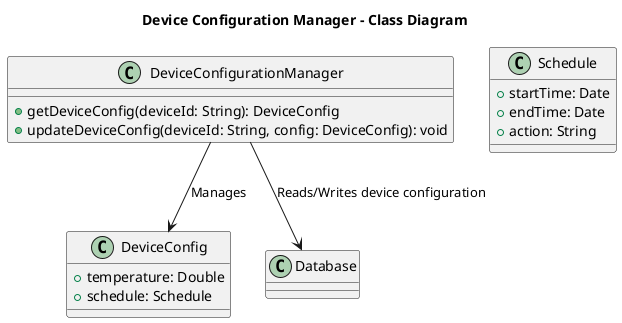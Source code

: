 @startuml
title Device Configuration Manager - Class Diagram

class DeviceConfigurationManager {
  +getDeviceConfig(deviceId: String): DeviceConfig
  +updateDeviceConfig(deviceId: String, config: DeviceConfig): void
}

class DeviceConfig {
  +temperature: Double
  +schedule: Schedule
}

class Schedule {
  +startTime: Date
  +endTime: Date
  +action: String
}

DeviceConfigurationManager --> DeviceConfig : Manages
DeviceConfigurationManager --> Database : Reads/Writes device configuration
@enduml
